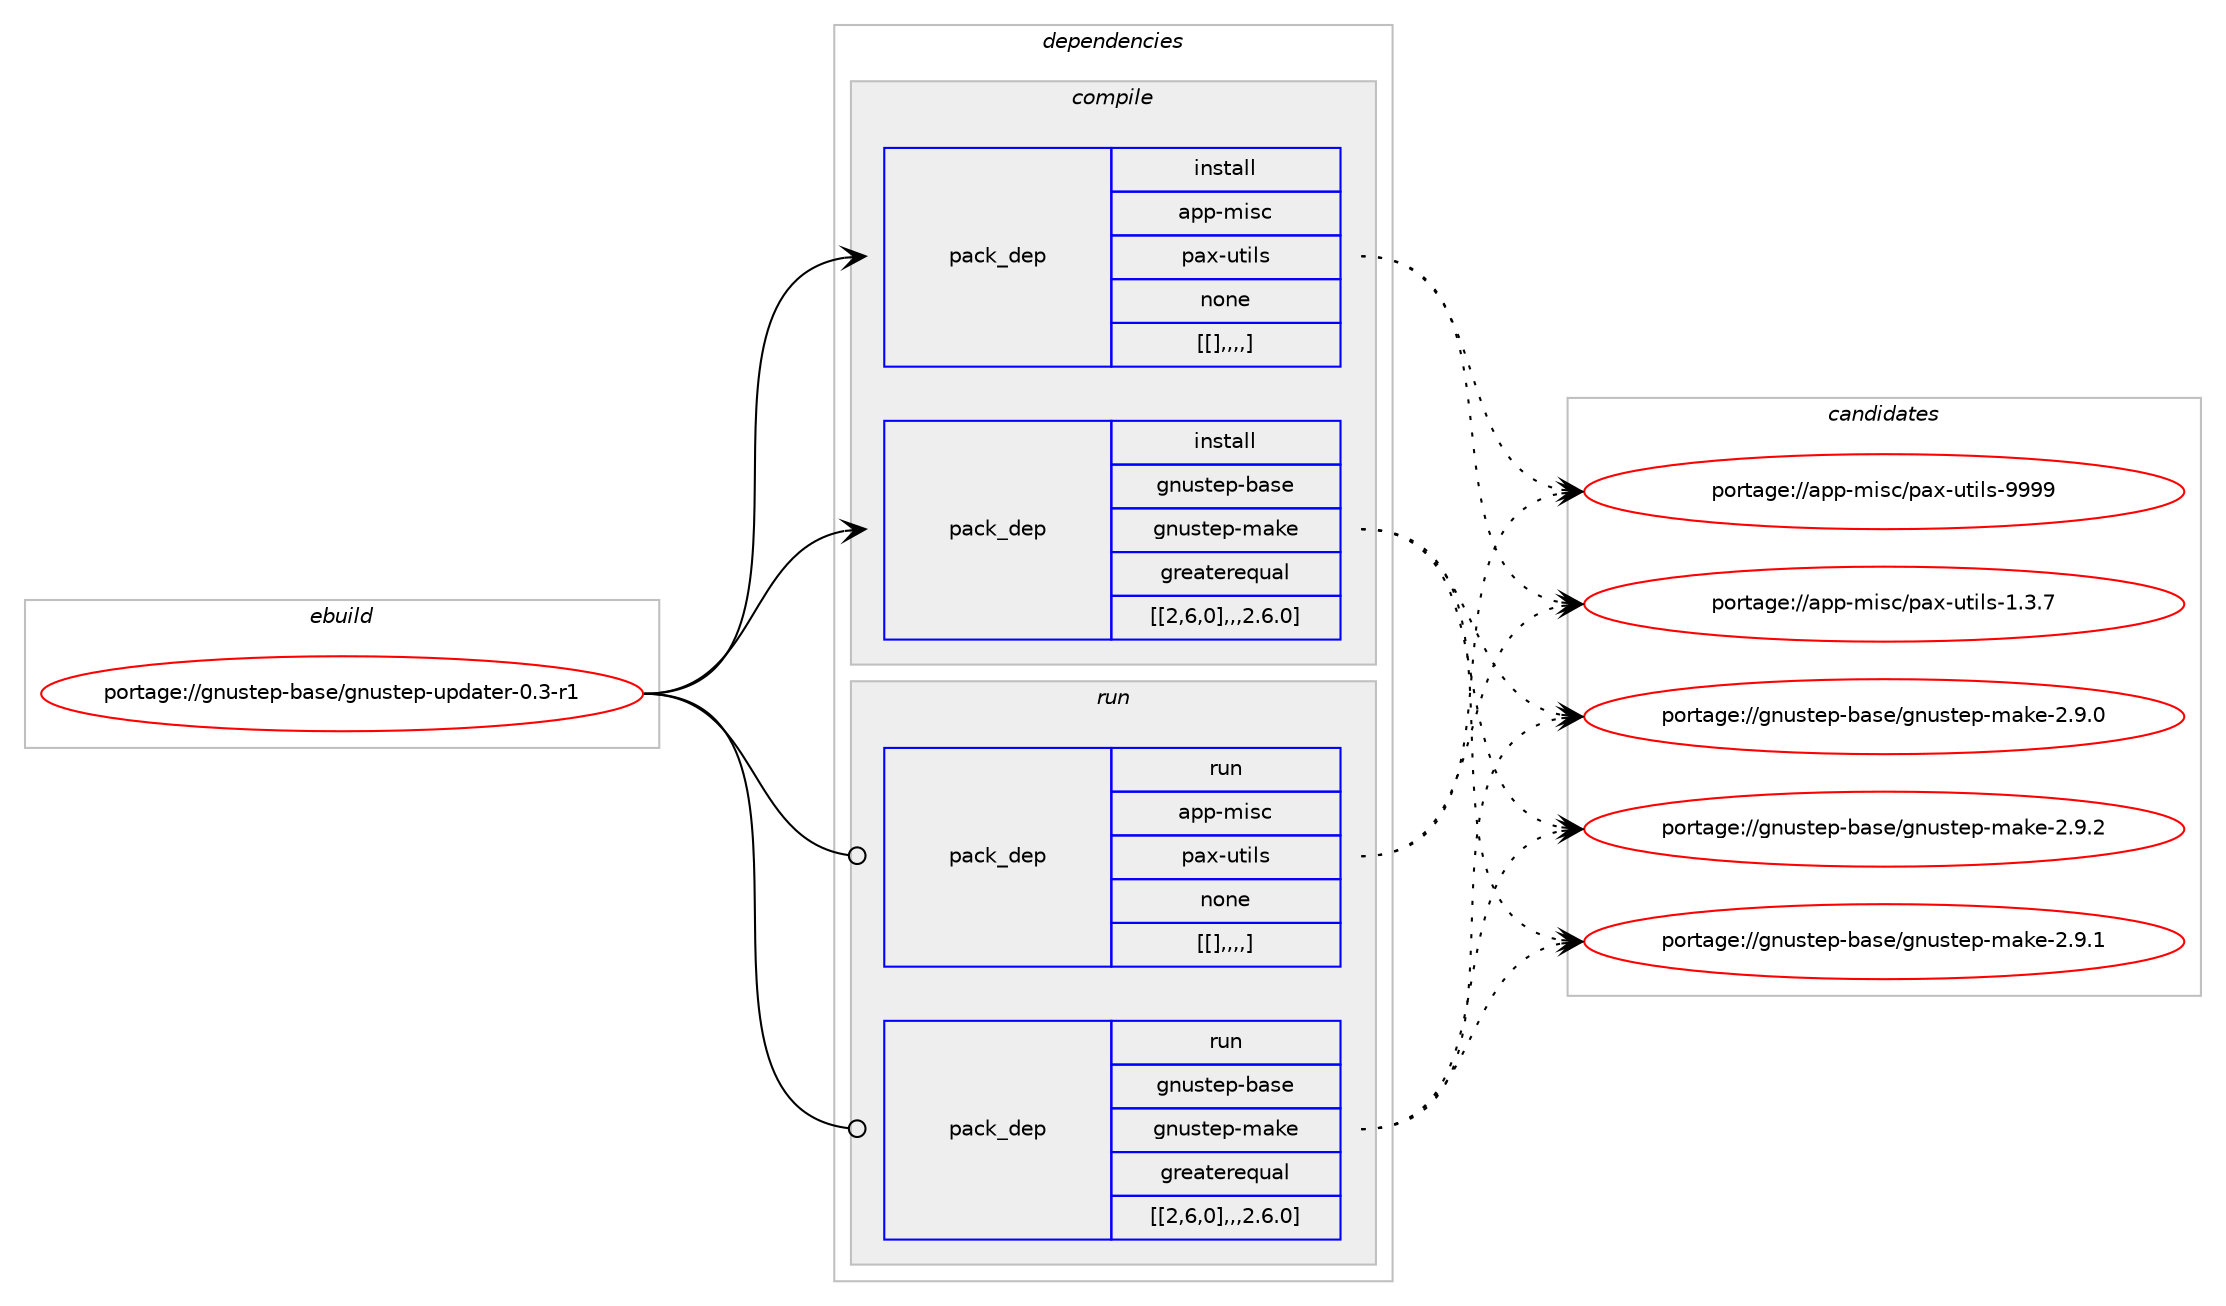 digraph prolog {

# *************
# Graph options
# *************

newrank=true;
concentrate=true;
compound=true;
graph [rankdir=LR,fontname=Helvetica,fontsize=10,ranksep=1.5];#, ranksep=2.5, nodesep=0.2];
edge  [arrowhead=vee];
node  [fontname=Helvetica,fontsize=10];

# **********
# The ebuild
# **********

subgraph cluster_leftcol {
color=gray;
label=<<i>ebuild</i>>;
id [label="portage://gnustep-base/gnustep-updater-0.3-r1", color=red, width=4, href="../gnustep-base/gnustep-updater-0.3-r1.svg"];
}

# ****************
# The dependencies
# ****************

subgraph cluster_midcol {
color=gray;
label=<<i>dependencies</i>>;
subgraph cluster_compile {
fillcolor="#eeeeee";
style=filled;
label=<<i>compile</i>>;
subgraph pack176743 {
dependency246276 [label=<<TABLE BORDER="0" CELLBORDER="1" CELLSPACING="0" CELLPADDING="4" WIDTH="220"><TR><TD ROWSPAN="6" CELLPADDING="30">pack_dep</TD></TR><TR><TD WIDTH="110">install</TD></TR><TR><TD>app-misc</TD></TR><TR><TD>pax-utils</TD></TR><TR><TD>none</TD></TR><TR><TD>[[],,,,]</TD></TR></TABLE>>, shape=none, color=blue];
}
id:e -> dependency246276:w [weight=20,style="solid",arrowhead="vee"];
subgraph pack176744 {
dependency246277 [label=<<TABLE BORDER="0" CELLBORDER="1" CELLSPACING="0" CELLPADDING="4" WIDTH="220"><TR><TD ROWSPAN="6" CELLPADDING="30">pack_dep</TD></TR><TR><TD WIDTH="110">install</TD></TR><TR><TD>gnustep-base</TD></TR><TR><TD>gnustep-make</TD></TR><TR><TD>greaterequal</TD></TR><TR><TD>[[2,6,0],,,2.6.0]</TD></TR></TABLE>>, shape=none, color=blue];
}
id:e -> dependency246277:w [weight=20,style="solid",arrowhead="vee"];
}
subgraph cluster_compileandrun {
fillcolor="#eeeeee";
style=filled;
label=<<i>compile and run</i>>;
}
subgraph cluster_run {
fillcolor="#eeeeee";
style=filled;
label=<<i>run</i>>;
subgraph pack176745 {
dependency246278 [label=<<TABLE BORDER="0" CELLBORDER="1" CELLSPACING="0" CELLPADDING="4" WIDTH="220"><TR><TD ROWSPAN="6" CELLPADDING="30">pack_dep</TD></TR><TR><TD WIDTH="110">run</TD></TR><TR><TD>app-misc</TD></TR><TR><TD>pax-utils</TD></TR><TR><TD>none</TD></TR><TR><TD>[[],,,,]</TD></TR></TABLE>>, shape=none, color=blue];
}
id:e -> dependency246278:w [weight=20,style="solid",arrowhead="odot"];
subgraph pack176746 {
dependency246279 [label=<<TABLE BORDER="0" CELLBORDER="1" CELLSPACING="0" CELLPADDING="4" WIDTH="220"><TR><TD ROWSPAN="6" CELLPADDING="30">pack_dep</TD></TR><TR><TD WIDTH="110">run</TD></TR><TR><TD>gnustep-base</TD></TR><TR><TD>gnustep-make</TD></TR><TR><TD>greaterequal</TD></TR><TR><TD>[[2,6,0],,,2.6.0]</TD></TR></TABLE>>, shape=none, color=blue];
}
id:e -> dependency246279:w [weight=20,style="solid",arrowhead="odot"];
}
}

# **************
# The candidates
# **************

subgraph cluster_choices {
rank=same;
color=gray;
label=<<i>candidates</i>>;

subgraph choice176743 {
color=black;
nodesep=1;
choice9711211245109105115994711297120451171161051081154557575757 [label="portage://app-misc/pax-utils-9999", color=red, width=4,href="../app-misc/pax-utils-9999.svg"];
choice971121124510910511599471129712045117116105108115454946514655 [label="portage://app-misc/pax-utils-1.3.7", color=red, width=4,href="../app-misc/pax-utils-1.3.7.svg"];
dependency246276:e -> choice9711211245109105115994711297120451171161051081154557575757:w [style=dotted,weight="100"];
dependency246276:e -> choice971121124510910511599471129712045117116105108115454946514655:w [style=dotted,weight="100"];
}
subgraph choice176744 {
color=black;
nodesep=1;
choice103110117115116101112459897115101471031101171151161011124510997107101455046574650 [label="portage://gnustep-base/gnustep-make-2.9.2", color=red, width=4,href="../gnustep-base/gnustep-make-2.9.2.svg"];
choice103110117115116101112459897115101471031101171151161011124510997107101455046574649 [label="portage://gnustep-base/gnustep-make-2.9.1", color=red, width=4,href="../gnustep-base/gnustep-make-2.9.1.svg"];
choice103110117115116101112459897115101471031101171151161011124510997107101455046574648 [label="portage://gnustep-base/gnustep-make-2.9.0", color=red, width=4,href="../gnustep-base/gnustep-make-2.9.0.svg"];
dependency246277:e -> choice103110117115116101112459897115101471031101171151161011124510997107101455046574650:w [style=dotted,weight="100"];
dependency246277:e -> choice103110117115116101112459897115101471031101171151161011124510997107101455046574649:w [style=dotted,weight="100"];
dependency246277:e -> choice103110117115116101112459897115101471031101171151161011124510997107101455046574648:w [style=dotted,weight="100"];
}
subgraph choice176745 {
color=black;
nodesep=1;
choice9711211245109105115994711297120451171161051081154557575757 [label="portage://app-misc/pax-utils-9999", color=red, width=4,href="../app-misc/pax-utils-9999.svg"];
choice971121124510910511599471129712045117116105108115454946514655 [label="portage://app-misc/pax-utils-1.3.7", color=red, width=4,href="../app-misc/pax-utils-1.3.7.svg"];
dependency246278:e -> choice9711211245109105115994711297120451171161051081154557575757:w [style=dotted,weight="100"];
dependency246278:e -> choice971121124510910511599471129712045117116105108115454946514655:w [style=dotted,weight="100"];
}
subgraph choice176746 {
color=black;
nodesep=1;
choice103110117115116101112459897115101471031101171151161011124510997107101455046574650 [label="portage://gnustep-base/gnustep-make-2.9.2", color=red, width=4,href="../gnustep-base/gnustep-make-2.9.2.svg"];
choice103110117115116101112459897115101471031101171151161011124510997107101455046574649 [label="portage://gnustep-base/gnustep-make-2.9.1", color=red, width=4,href="../gnustep-base/gnustep-make-2.9.1.svg"];
choice103110117115116101112459897115101471031101171151161011124510997107101455046574648 [label="portage://gnustep-base/gnustep-make-2.9.0", color=red, width=4,href="../gnustep-base/gnustep-make-2.9.0.svg"];
dependency246279:e -> choice103110117115116101112459897115101471031101171151161011124510997107101455046574650:w [style=dotted,weight="100"];
dependency246279:e -> choice103110117115116101112459897115101471031101171151161011124510997107101455046574649:w [style=dotted,weight="100"];
dependency246279:e -> choice103110117115116101112459897115101471031101171151161011124510997107101455046574648:w [style=dotted,weight="100"];
}
}

}
